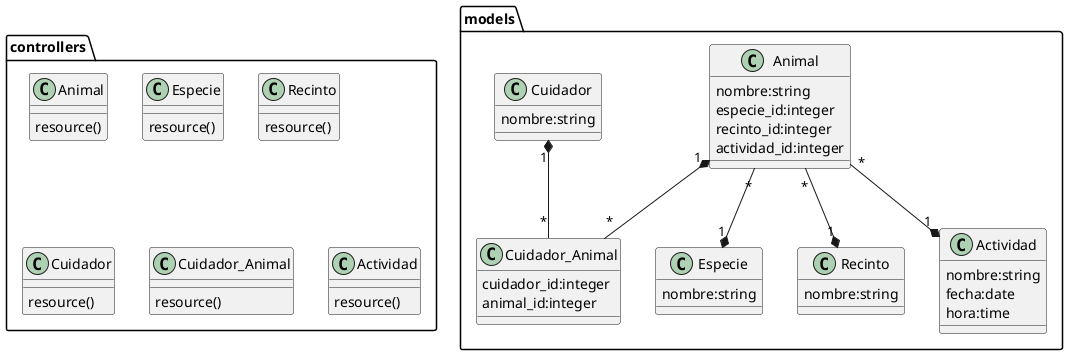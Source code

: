 @startuml ri

class models.Animal{
    nombre:string
    especie_id:integer
    recinto_id:integer
    actividad_id:integer
}
class models.Cuidador_Animal{
    cuidador_id:integer
    animal_id:integer
}
class models.Especie{
    nombre:string
}
class models.Recinto{
    nombre:string
}
class models.Cuidador{
    nombre:string
}
class models.Actividad{
    nombre:string
    fecha:date
    hora:time
}

class controllers.Animal{
    resource()

}
class controllers.Especie{
    resource()
}

class controllers.Recinto{
    resource()
}

class controllers.Cuidador{
    resource()

}
class controllers.Cuidador_Animal{
    resource()

}
class controllers.Actividad{
    resource()

}

models.Animal "*"--*"1" models.Especie
models.Animal "*"--*"1" models.Recinto
models.Animal "*"--*"1" models.Actividad
models.Cuidador "1"*--"*" models.Cuidador_Animal
models.Animal "1"*--"*" models.Cuidador_Animal

@enduml